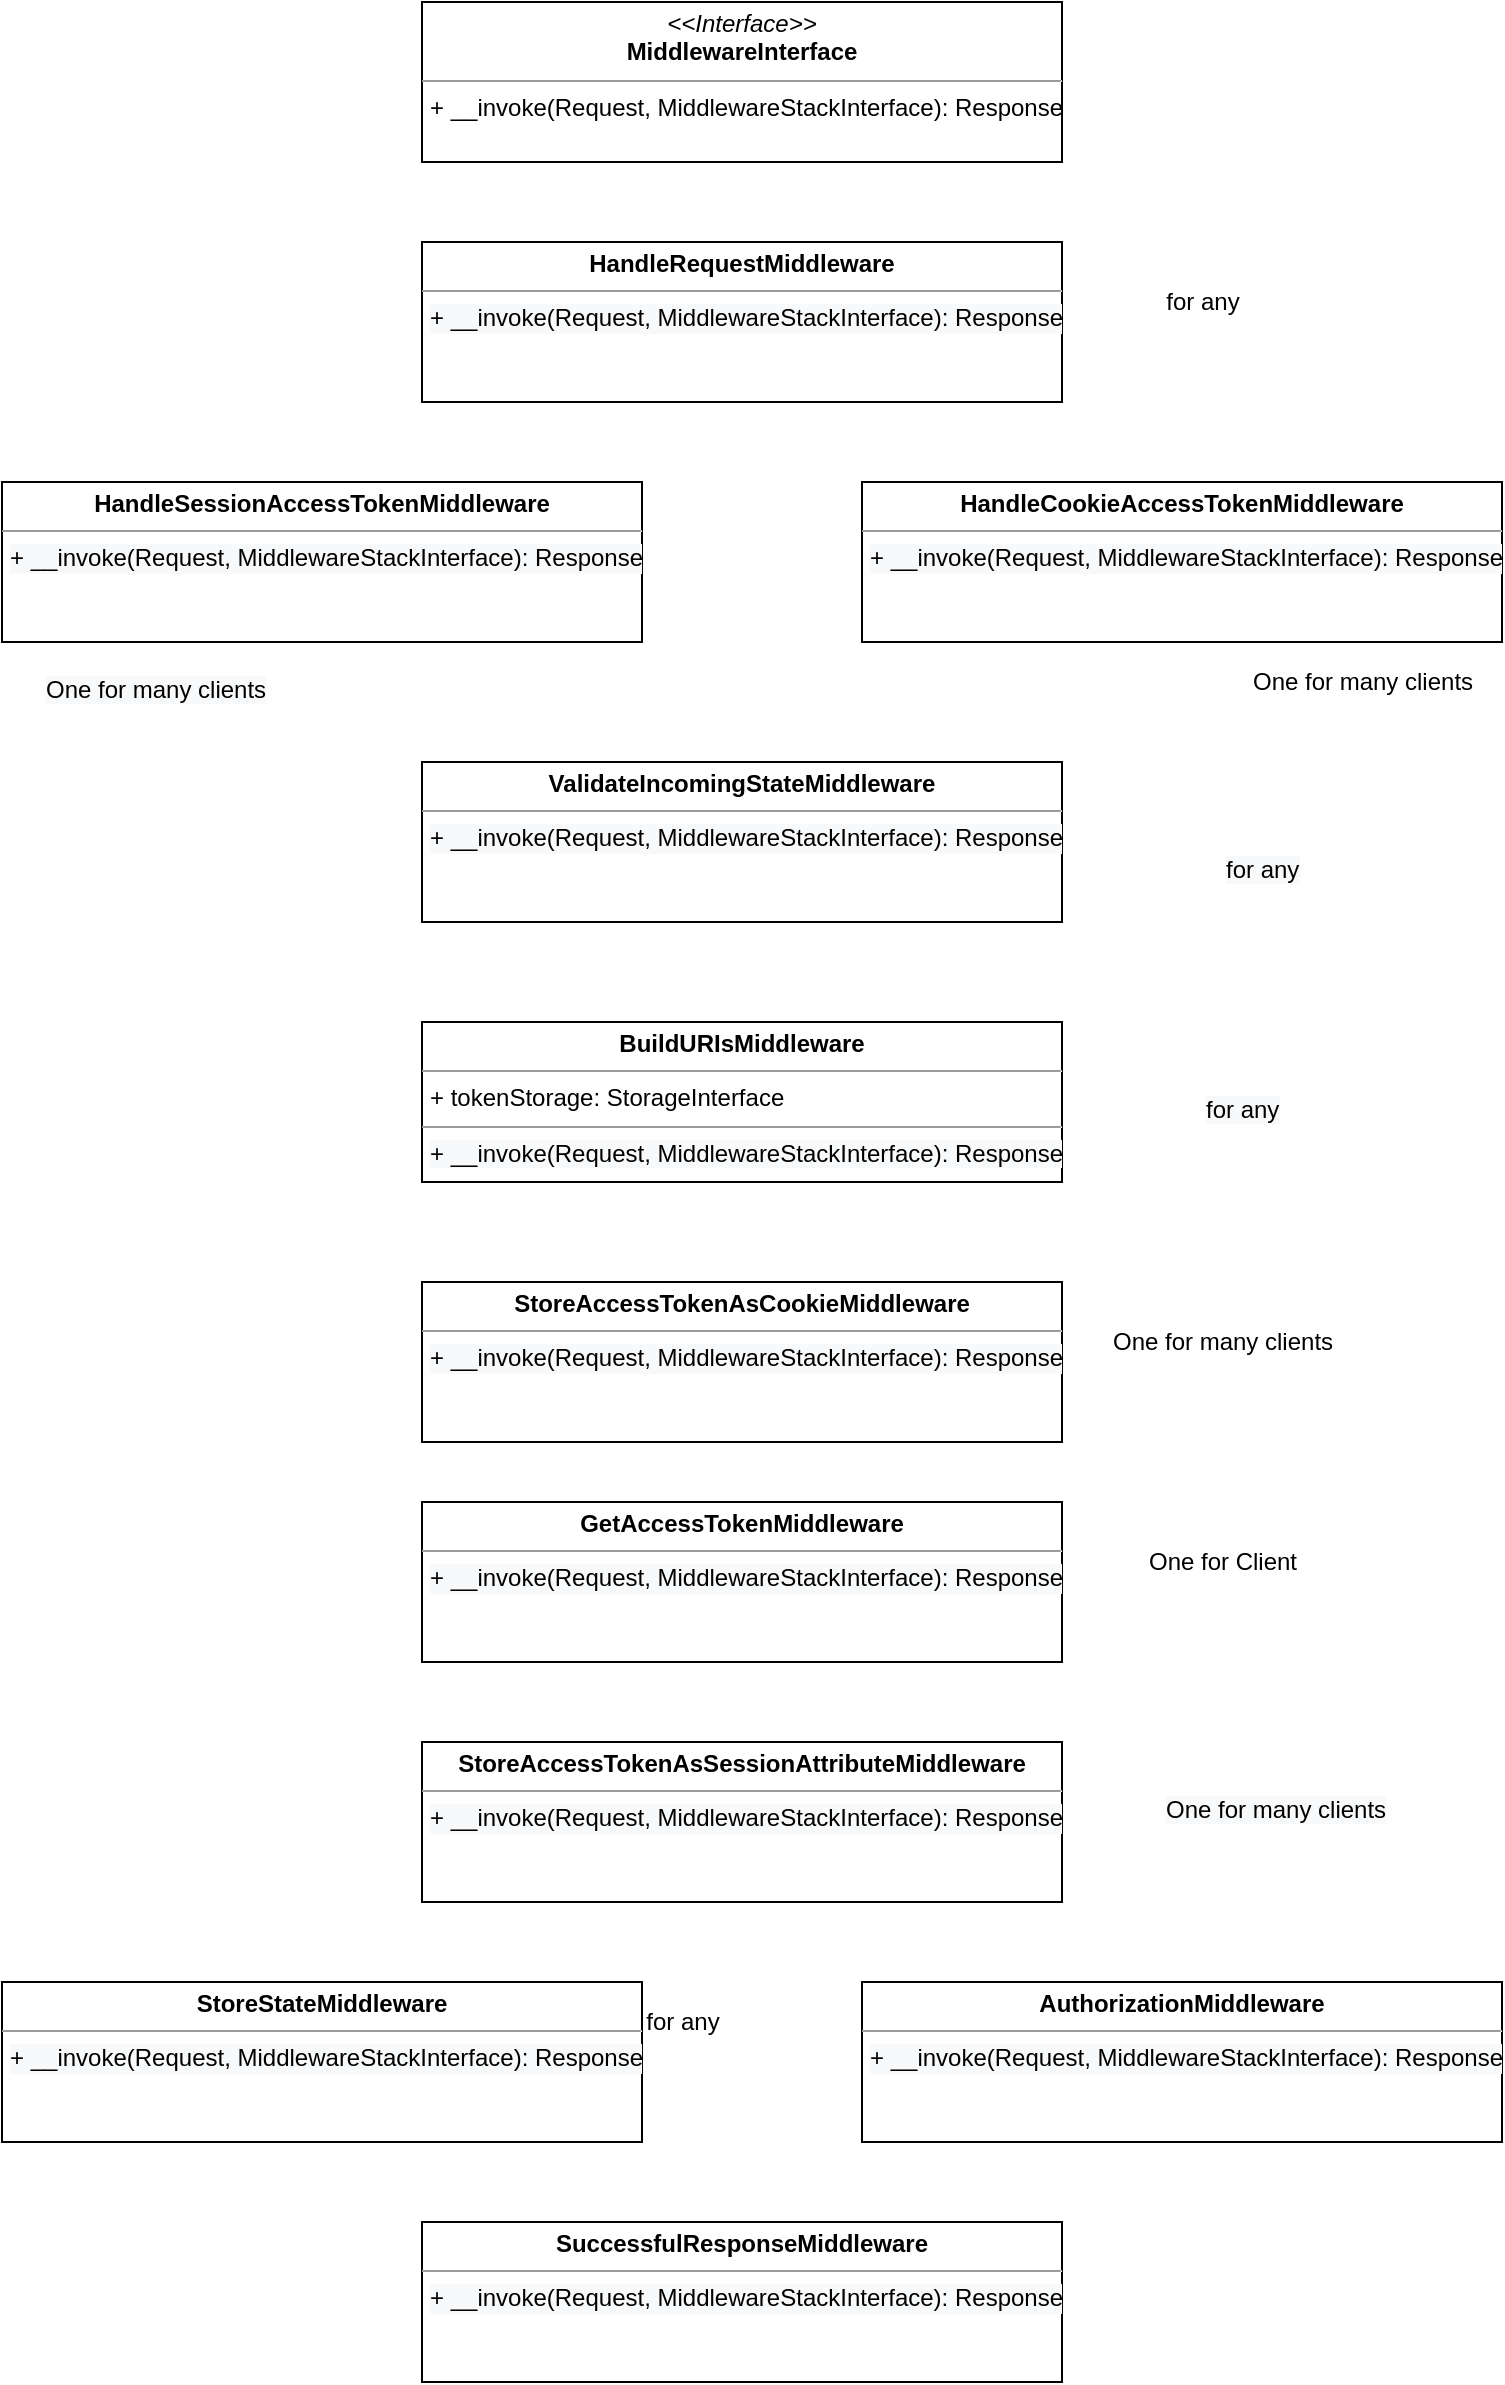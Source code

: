 <mxfile version="13.8.8" type="github" pages="4">
  <diagram id="qrGcWWRsO0BOdbryA6Jo" name="middleware">
    <mxGraphModel dx="1372" dy="774" grid="1" gridSize="10" guides="1" tooltips="1" connect="1" arrows="1" fold="1" page="1" pageScale="1" pageWidth="827" pageHeight="1169" math="0" shadow="0">
      <root>
        <mxCell id="0" />
        <mxCell id="1" parent="0" />
        <mxCell id="8NeAwoeYT95xqPQiHcfP-7" value="&lt;p style=&quot;margin: 0px ; margin-top: 4px ; text-align: center&quot;&gt;&lt;i&gt;&amp;lt;&amp;lt;Interface&amp;gt;&amp;gt;&lt;/i&gt;&lt;br&gt;&lt;b&gt;MiddlewareInterface&lt;/b&gt;&lt;/p&gt;&lt;hr size=&quot;1&quot;&gt;&lt;p style=&quot;margin: 0px ; margin-left: 4px&quot;&gt;&lt;span&gt;+ __invoke(&lt;/span&gt;&lt;span style=&quot;font-family: &amp;#34;helvetica&amp;#34;&quot;&gt;Request&lt;/span&gt;&lt;span&gt;,&amp;nbsp;&lt;/span&gt;&lt;span style=&quot;font-family: &amp;#34;helvetica&amp;#34;&quot;&gt;MiddlewareStackInterface&lt;/span&gt;&lt;span&gt;): Response&lt;/span&gt;&lt;/p&gt;&amp;nbsp;&amp;nbsp;&lt;p style=&quot;margin: 0px ; margin-left: 4px&quot;&gt;&lt;br&gt;&lt;/p&gt;" style="verticalAlign=top;align=left;overflow=fill;fontSize=12;fontFamily=Helvetica;html=1;" parent="1" vertex="1">
          <mxGeometry x="220" width="320" height="80" as="geometry" />
        </mxCell>
        <mxCell id="437Ta0UJ8jdZ3Wq3ndbt-2" value="&lt;p style=&quot;margin: 0px ; margin-top: 4px ; text-align: center&quot;&gt;&lt;b&gt;StoreStateMiddleware&lt;/b&gt;&lt;/p&gt;&lt;hr size=&quot;1&quot;&gt;&lt;p style=&quot;margin: 0px ; margin-left: 4px&quot;&gt;&lt;/p&gt;&lt;p style=&quot;margin: 0px ; margin-left: 4px&quot;&gt;&lt;span style=&quot;color: rgb(0 , 0 , 0) ; font-family: &amp;#34;helvetica&amp;#34; ; font-size: 12px ; font-style: normal ; font-weight: 400 ; letter-spacing: normal ; text-align: left ; text-indent: 0px ; text-transform: none ; word-spacing: 0px ; background-color: rgb(248 , 249 , 250) ; float: none ; display: inline&quot;&gt;&lt;/span&gt;&lt;/p&gt;&lt;p style=&quot;color: rgb(0 , 0 , 0) ; font-family: &amp;#34;helvetica&amp;#34; ; font-size: 12px ; font-style: normal ; font-weight: 400 ; letter-spacing: normal ; text-align: left ; text-indent: 0px ; text-transform: none ; word-spacing: 0px ; background-color: rgb(248 , 249 , 250) ; margin: 0px 0px 0px 4px&quot;&gt;&lt;span&gt;+ __invoke(&lt;/span&gt;Request&lt;span&gt;,&amp;nbsp;&lt;/span&gt;MiddlewareStackInterface&lt;span&gt;): ResponseInterface&lt;/span&gt;&lt;/p&gt;" style="verticalAlign=top;align=left;overflow=fill;fontSize=12;fontFamily=Helvetica;html=1;" parent="1" vertex="1">
          <mxGeometry x="10" y="990" width="320" height="80" as="geometry" />
        </mxCell>
        <mxCell id="nZNE6GQDTucfdXVpyQp9-2" value="&lt;p style=&quot;margin: 0px ; margin-top: 4px ; text-align: center&quot;&gt;&lt;b&gt;GetAccessTokenMiddleware&lt;/b&gt;&lt;/p&gt;&lt;hr size=&quot;1&quot;&gt;&lt;p style=&quot;margin: 0px ; margin-left: 4px&quot;&gt;&lt;/p&gt;&lt;p style=&quot;margin: 0px ; margin-left: 4px&quot;&gt;&lt;span style=&quot;color: rgb(0 , 0 , 0) ; font-family: &amp;#34;helvetica&amp;#34; ; font-size: 12px ; font-style: normal ; font-weight: 400 ; letter-spacing: normal ; text-align: left ; text-indent: 0px ; text-transform: none ; word-spacing: 0px ; background-color: rgb(248 , 249 , 250) ; float: none ; display: inline&quot;&gt;&lt;/span&gt;&lt;/p&gt;&lt;p style=&quot;color: rgb(0 , 0 , 0) ; font-family: &amp;#34;helvetica&amp;#34; ; font-size: 12px ; font-style: normal ; letter-spacing: normal ; text-align: left ; text-indent: 0px ; text-transform: none ; word-spacing: 0px ; background-color: rgb(248 , 249 , 250) ; margin: 0px 0px 0px 4px ; font-weight: 400&quot;&gt;&lt;span&gt;+ __invoke(&lt;/span&gt;Request&lt;span&gt;,&amp;nbsp;&lt;/span&gt;MiddlewareStackInterface&lt;span&gt;): Response&lt;/span&gt;&lt;/p&gt;" style="verticalAlign=top;align=left;overflow=fill;fontSize=12;fontFamily=Helvetica;html=1;" parent="1" vertex="1">
          <mxGeometry x="220" y="750" width="320" height="80" as="geometry" />
        </mxCell>
        <mxCell id="c0_8Wl3W00QT2Rh3ec4e-10" value="&lt;p style=&quot;margin: 0px ; margin-top: 4px ; text-align: center&quot;&gt;&lt;b&gt;BuildURIsMiddleware&lt;/b&gt;&lt;/p&gt;&lt;hr size=&quot;1&quot;&gt;&lt;p style=&quot;margin: 0px ; margin-left: 4px&quot;&gt;+ tokenStorage: StorageInterface&lt;/p&gt;&lt;hr size=&quot;1&quot;&gt;&lt;p style=&quot;margin: 0px ; margin-left: 4px&quot;&gt;&lt;span style=&quot;color: rgb(0 , 0 , 0) ; font-family: &amp;#34;helvetica&amp;#34; ; font-size: 12px ; font-style: normal ; font-weight: 400 ; letter-spacing: normal ; text-align: left ; text-indent: 0px ; text-transform: none ; word-spacing: 0px ; background-color: rgb(248 , 249 , 250) ; float: none ; display: inline&quot;&gt;&lt;/span&gt;&lt;/p&gt;&lt;p style=&quot;color: rgb(0 , 0 , 0) ; font-family: &amp;#34;helvetica&amp;#34; ; font-size: 12px ; font-style: normal ; font-weight: 400 ; letter-spacing: normal ; text-align: left ; text-indent: 0px ; text-transform: none ; word-spacing: 0px ; background-color: rgb(248 , 249 , 250) ; margin: 0px 0px 0px 4px&quot;&gt;&lt;span&gt;+ __invoke(&lt;/span&gt;Request&lt;span&gt;,&amp;nbsp;&lt;/span&gt;MiddlewareStackInterface&lt;span&gt;): Response&lt;/span&gt;&lt;/p&gt;" style="verticalAlign=top;align=left;overflow=fill;fontSize=12;fontFamily=Helvetica;html=1;" parent="1" vertex="1">
          <mxGeometry x="220" y="510" width="320" height="80" as="geometry" />
        </mxCell>
        <mxCell id="r6jDAVwYO0hfleiq5wBw-2" value="&lt;p style=&quot;margin: 0px ; margin-top: 4px ; text-align: center&quot;&gt;&lt;b&gt;HandleRequestMiddleware&lt;/b&gt;&lt;/p&gt;&lt;hr size=&quot;1&quot;&gt;&lt;p style=&quot;margin: 0px ; margin-left: 4px&quot;&gt;&lt;/p&gt;&lt;p style=&quot;margin: 0px ; margin-left: 4px&quot;&gt;&lt;span style=&quot;color: rgb(0 , 0 , 0) ; font-family: &amp;#34;helvetica&amp;#34; ; font-size: 12px ; font-style: normal ; font-weight: 400 ; letter-spacing: normal ; text-align: left ; text-indent: 0px ; text-transform: none ; word-spacing: 0px ; background-color: rgb(248 , 249 , 250) ; float: none ; display: inline&quot;&gt;&lt;/span&gt;&lt;/p&gt;&lt;p style=&quot;color: rgb(0 , 0 , 0) ; font-family: &amp;#34;helvetica&amp;#34; ; font-size: 12px ; font-style: normal ; letter-spacing: normal ; text-align: left ; text-indent: 0px ; text-transform: none ; word-spacing: 0px ; background-color: rgb(248 , 249 , 250) ; margin: 0px 0px 0px 4px ; font-weight: 400&quot;&gt;&lt;span&gt;+ __invoke(&lt;/span&gt;Request&lt;span&gt;,&amp;nbsp;&lt;/span&gt;MiddlewareStackInterface&lt;span&gt;): Response&lt;/span&gt;&lt;/p&gt;" style="verticalAlign=top;align=left;overflow=fill;fontSize=12;fontFamily=Helvetica;html=1;" parent="1" vertex="1">
          <mxGeometry x="220" y="120" width="320" height="80" as="geometry" />
        </mxCell>
        <mxCell id="r052qXKX62Mtbz9yXFSF-1" value="&lt;p style=&quot;margin: 0px ; margin-top: 4px ; text-align: center&quot;&gt;&lt;b&gt;AuthorizationMiddleware&lt;/b&gt;&lt;/p&gt;&lt;hr size=&quot;1&quot;&gt;&lt;p style=&quot;margin: 0px ; margin-left: 4px&quot;&gt;&lt;/p&gt;&lt;p style=&quot;margin: 0px ; margin-left: 4px&quot;&gt;&lt;span style=&quot;color: rgb(0 , 0 , 0) ; font-family: &amp;#34;helvetica&amp;#34; ; font-size: 12px ; font-style: normal ; font-weight: 400 ; letter-spacing: normal ; text-align: left ; text-indent: 0px ; text-transform: none ; word-spacing: 0px ; background-color: rgb(248 , 249 , 250) ; float: none ; display: inline&quot;&gt;&lt;/span&gt;&lt;/p&gt;&lt;p style=&quot;color: rgb(0 , 0 , 0) ; font-family: &amp;#34;helvetica&amp;#34; ; font-size: 12px ; font-style: normal ; font-weight: 400 ; letter-spacing: normal ; text-align: left ; text-indent: 0px ; text-transform: none ; word-spacing: 0px ; background-color: rgb(248 , 249 , 250) ; margin: 0px 0px 0px 4px&quot;&gt;&lt;span&gt;+ __invoke(&lt;/span&gt;Request&lt;span&gt;,&amp;nbsp;&lt;/span&gt;MiddlewareStackInterface&lt;span&gt;): ResponseInterface&lt;/span&gt;&lt;/p&gt;" style="verticalAlign=top;align=left;overflow=fill;fontSize=12;fontFamily=Helvetica;html=1;" parent="1" vertex="1">
          <mxGeometry x="440" y="990" width="320" height="80" as="geometry" />
        </mxCell>
        <mxCell id="r052qXKX62Mtbz9yXFSF-3" value="&lt;p style=&quot;margin: 0px ; margin-top: 4px ; text-align: center&quot;&gt;&lt;b&gt;SuccessfulResponseMiddleware&lt;/b&gt;&lt;/p&gt;&lt;hr size=&quot;1&quot;&gt;&lt;p style=&quot;margin: 0px ; margin-left: 4px&quot;&gt;&lt;/p&gt;&lt;p style=&quot;margin: 0px ; margin-left: 4px&quot;&gt;&lt;span style=&quot;color: rgb(0 , 0 , 0) ; font-family: &amp;#34;helvetica&amp;#34; ; font-size: 12px ; font-style: normal ; font-weight: 400 ; letter-spacing: normal ; text-align: left ; text-indent: 0px ; text-transform: none ; word-spacing: 0px ; background-color: rgb(248 , 249 , 250) ; float: none ; display: inline&quot;&gt;&lt;/span&gt;&lt;/p&gt;&lt;p style=&quot;color: rgb(0 , 0 , 0) ; font-family: &amp;#34;helvetica&amp;#34; ; font-size: 12px ; font-style: normal ; font-weight: 400 ; letter-spacing: normal ; text-align: left ; text-indent: 0px ; text-transform: none ; word-spacing: 0px ; background-color: rgb(248 , 249 , 250) ; margin: 0px 0px 0px 4px&quot;&gt;&lt;/p&gt;&lt;p style=&quot;color: rgb(0 , 0 , 0) ; font-family: &amp;#34;helvetica&amp;#34; ; font-size: 12px ; font-style: normal ; font-weight: 400 ; letter-spacing: normal ; text-align: left ; text-indent: 0px ; text-transform: none ; word-spacing: 0px ; background-color: rgb(248 , 249 , 250) ; margin: 0px 0px 0px 4px&quot;&gt;&lt;span&gt;+ __invoke(&lt;/span&gt;Request&lt;span&gt;, MiddlewareStackInterface): Response&lt;/span&gt;&lt;/p&gt;" style="verticalAlign=top;align=left;overflow=fill;fontSize=12;fontFamily=Helvetica;html=1;" parent="1" vertex="1">
          <mxGeometry x="220" y="1110" width="320" height="80" as="geometry" />
        </mxCell>
        <mxCell id="bziXkX_rmA2hiyJltZn8-3" value="&lt;p style=&quot;margin: 0px ; margin-top: 4px ; text-align: center&quot;&gt;&lt;b&gt;HandleSessionAccessTokenMiddleware&lt;/b&gt;&lt;/p&gt;&lt;hr size=&quot;1&quot;&gt;&lt;p style=&quot;margin: 0px ; margin-left: 4px&quot;&gt;&lt;/p&gt;&lt;p style=&quot;margin: 0px ; margin-left: 4px&quot;&gt;&lt;span style=&quot;color: rgb(0 , 0 , 0) ; font-family: &amp;#34;helvetica&amp;#34; ; font-size: 12px ; font-style: normal ; font-weight: 400 ; letter-spacing: normal ; text-align: left ; text-indent: 0px ; text-transform: none ; word-spacing: 0px ; background-color: rgb(248 , 249 , 250) ; float: none ; display: inline&quot;&gt;&lt;/span&gt;&lt;/p&gt;&lt;p style=&quot;color: rgb(0 , 0 , 0) ; font-family: &amp;#34;helvetica&amp;#34; ; font-size: 12px ; font-style: normal ; letter-spacing: normal ; text-align: left ; text-indent: 0px ; text-transform: none ; word-spacing: 0px ; background-color: rgb(248 , 249 , 250) ; margin: 0px 0px 0px 4px ; font-weight: 400&quot;&gt;&lt;span&gt;+ __invoke(&lt;/span&gt;Request&lt;span&gt;,&amp;nbsp;&lt;/span&gt;MiddlewareStackInterface&lt;span&gt;): Response&lt;/span&gt;&lt;/p&gt;" style="verticalAlign=top;align=left;overflow=fill;fontSize=12;fontFamily=Helvetica;html=1;" parent="1" vertex="1">
          <mxGeometry x="10" y="240" width="320" height="80" as="geometry" />
        </mxCell>
        <mxCell id="TUHBT9Yui8I1Yu6JOB0q-1" value="&lt;p style=&quot;margin: 0px ; margin-top: 4px ; text-align: center&quot;&gt;&lt;b&gt;HandleCookieAccessTokenMiddleware&lt;/b&gt;&lt;/p&gt;&lt;hr size=&quot;1&quot;&gt;&lt;p style=&quot;margin: 0px ; margin-left: 4px&quot;&gt;&lt;/p&gt;&lt;p style=&quot;margin: 0px ; margin-left: 4px&quot;&gt;&lt;span style=&quot;color: rgb(0 , 0 , 0) ; font-family: &amp;#34;helvetica&amp;#34; ; font-size: 12px ; font-style: normal ; font-weight: 400 ; letter-spacing: normal ; text-align: left ; text-indent: 0px ; text-transform: none ; word-spacing: 0px ; background-color: rgb(248 , 249 , 250) ; float: none ; display: inline&quot;&gt;&lt;/span&gt;&lt;/p&gt;&lt;p style=&quot;color: rgb(0 , 0 , 0) ; font-family: &amp;#34;helvetica&amp;#34; ; font-size: 12px ; font-style: normal ; letter-spacing: normal ; text-align: left ; text-indent: 0px ; text-transform: none ; word-spacing: 0px ; background-color: rgb(248 , 249 , 250) ; margin: 0px 0px 0px 4px ; font-weight: 400&quot;&gt;&lt;span&gt;+ __invoke(&lt;/span&gt;Request&lt;span&gt;,&amp;nbsp;&lt;/span&gt;MiddlewareStackInterface&lt;span&gt;): Response&lt;/span&gt;&lt;/p&gt;" style="verticalAlign=top;align=left;overflow=fill;fontSize=12;fontFamily=Helvetica;html=1;" vertex="1" parent="1">
          <mxGeometry x="440" y="240" width="320" height="80" as="geometry" />
        </mxCell>
        <mxCell id="TUHBT9Yui8I1Yu6JOB0q-2" value="&lt;p style=&quot;margin: 0px ; margin-top: 4px ; text-align: center&quot;&gt;&lt;b&gt;ValidateIncomingStateMiddleware&lt;/b&gt;&lt;/p&gt;&lt;hr size=&quot;1&quot;&gt;&lt;p style=&quot;margin: 0px ; margin-left: 4px&quot;&gt;&lt;/p&gt;&lt;p style=&quot;margin: 0px ; margin-left: 4px&quot;&gt;&lt;span style=&quot;color: rgb(0 , 0 , 0) ; font-family: &amp;#34;helvetica&amp;#34; ; font-size: 12px ; font-style: normal ; font-weight: 400 ; letter-spacing: normal ; text-align: left ; text-indent: 0px ; text-transform: none ; word-spacing: 0px ; background-color: rgb(248 , 249 , 250) ; float: none ; display: inline&quot;&gt;&lt;/span&gt;&lt;/p&gt;&lt;p style=&quot;color: rgb(0 , 0 , 0) ; font-family: &amp;#34;helvetica&amp;#34; ; font-size: 12px ; font-style: normal ; font-weight: 400 ; letter-spacing: normal ; text-align: left ; text-indent: 0px ; text-transform: none ; word-spacing: 0px ; background-color: rgb(248 , 249 , 250) ; margin: 0px 0px 0px 4px&quot;&gt;&lt;span&gt;+ __invoke(&lt;/span&gt;Request&lt;span&gt;,&amp;nbsp;&lt;/span&gt;MiddlewareStackInterface&lt;span&gt;): Response&lt;/span&gt;&lt;/p&gt;" style="verticalAlign=top;align=left;overflow=fill;fontSize=12;fontFamily=Helvetica;html=1;" vertex="1" parent="1">
          <mxGeometry x="220" y="380" width="320" height="80" as="geometry" />
        </mxCell>
        <mxCell id="TUHBT9Yui8I1Yu6JOB0q-3" value="&lt;p style=&quot;margin: 0px ; margin-top: 4px ; text-align: center&quot;&gt;&lt;b&gt;StoreAccessTokenAsSessionAttributeMiddleware&lt;/b&gt;&lt;/p&gt;&lt;hr size=&quot;1&quot;&gt;&lt;p style=&quot;margin: 0px ; margin-left: 4px&quot;&gt;&lt;/p&gt;&lt;p style=&quot;margin: 0px ; margin-left: 4px&quot;&gt;&lt;span style=&quot;color: rgb(0 , 0 , 0) ; font-family: &amp;#34;helvetica&amp;#34; ; font-size: 12px ; font-style: normal ; font-weight: 400 ; letter-spacing: normal ; text-align: left ; text-indent: 0px ; text-transform: none ; word-spacing: 0px ; background-color: rgb(248 , 249 , 250) ; float: none ; display: inline&quot;&gt;&lt;/span&gt;&lt;/p&gt;&lt;p style=&quot;color: rgb(0 , 0 , 0) ; font-family: &amp;#34;helvetica&amp;#34; ; font-size: 12px ; font-style: normal ; letter-spacing: normal ; text-align: left ; text-indent: 0px ; text-transform: none ; word-spacing: 0px ; background-color: rgb(248 , 249 , 250) ; margin: 0px 0px 0px 4px ; font-weight: 400&quot;&gt;&lt;span&gt;+ __invoke(&lt;/span&gt;Request&lt;span&gt;,&amp;nbsp;&lt;/span&gt;MiddlewareStackInterface&lt;span&gt;): Response&lt;/span&gt;&lt;/p&gt;" style="verticalAlign=top;align=left;overflow=fill;fontSize=12;fontFamily=Helvetica;html=1;" vertex="1" parent="1">
          <mxGeometry x="220" y="870" width="320" height="80" as="geometry" />
        </mxCell>
        <mxCell id="TUHBT9Yui8I1Yu6JOB0q-4" value="&lt;p style=&quot;margin: 0px ; margin-top: 4px ; text-align: center&quot;&gt;&lt;b&gt;StoreAccessTokenAsCookieMiddleware&lt;/b&gt;&lt;/p&gt;&lt;hr size=&quot;1&quot;&gt;&lt;p style=&quot;margin: 0px ; margin-left: 4px&quot;&gt;&lt;/p&gt;&lt;p style=&quot;margin: 0px ; margin-left: 4px&quot;&gt;&lt;span style=&quot;color: rgb(0 , 0 , 0) ; font-family: &amp;#34;helvetica&amp;#34; ; font-size: 12px ; font-style: normal ; font-weight: 400 ; letter-spacing: normal ; text-align: left ; text-indent: 0px ; text-transform: none ; word-spacing: 0px ; background-color: rgb(248 , 249 , 250) ; float: none ; display: inline&quot;&gt;&lt;/span&gt;&lt;/p&gt;&lt;p style=&quot;color: rgb(0 , 0 , 0) ; font-family: &amp;#34;helvetica&amp;#34; ; font-size: 12px ; font-style: normal ; letter-spacing: normal ; text-align: left ; text-indent: 0px ; text-transform: none ; word-spacing: 0px ; background-color: rgb(248 , 249 , 250) ; margin: 0px 0px 0px 4px ; font-weight: 400&quot;&gt;&lt;span&gt;+ __invoke(&lt;/span&gt;Request&lt;span&gt;,&amp;nbsp;&lt;/span&gt;MiddlewareStackInterface&lt;span&gt;): Response&lt;/span&gt;&lt;/p&gt;" style="verticalAlign=top;align=left;overflow=fill;fontSize=12;fontFamily=Helvetica;html=1;" vertex="1" parent="1">
          <mxGeometry x="220" y="640" width="320" height="80" as="geometry" />
        </mxCell>
        <mxCell id="Pp-nK2qejQdVDs6q5-V6-1" value="One for Client" style="text;html=1;align=center;verticalAlign=middle;resizable=0;points=[];autosize=1;" vertex="1" parent="1">
          <mxGeometry x="575" y="770" width="90" height="20" as="geometry" />
        </mxCell>
        <mxCell id="Pp-nK2qejQdVDs6q5-V6-2" value="One for many clients" style="text;html=1;align=center;verticalAlign=middle;resizable=0;points=[];autosize=1;" vertex="1" parent="1">
          <mxGeometry x="555" y="660" width="130" height="20" as="geometry" />
        </mxCell>
        <mxCell id="Pp-nK2qejQdVDs6q5-V6-3" value="&lt;meta charset=&quot;utf-8&quot;&gt;&lt;span style=&quot;color: rgb(0, 0, 0); font-family: helvetica; font-size: 12px; font-style: normal; font-weight: 400; letter-spacing: normal; text-align: center; text-indent: 0px; text-transform: none; word-spacing: 0px; background-color: rgb(248, 249, 250); display: inline; float: none;&quot;&gt;One for many clients&lt;/span&gt;" style="text;whiteSpace=wrap;html=1;" vertex="1" parent="1">
          <mxGeometry x="30" y="330" width="140" height="30" as="geometry" />
        </mxCell>
        <mxCell id="Pp-nK2qejQdVDs6q5-V6-4" value="One for many clients" style="text;html=1;align=center;verticalAlign=middle;resizable=0;points=[];autosize=1;" vertex="1" parent="1">
          <mxGeometry x="625" y="330" width="130" height="20" as="geometry" />
        </mxCell>
        <mxCell id="Pp-nK2qejQdVDs6q5-V6-5" value="for any" style="text;html=1;align=center;verticalAlign=middle;resizable=0;points=[];autosize=1;" vertex="1" parent="1">
          <mxGeometry x="585" y="140" width="50" height="20" as="geometry" />
        </mxCell>
        <mxCell id="Pp-nK2qejQdVDs6q5-V6-6" value="&lt;meta charset=&quot;utf-8&quot;&gt;&lt;span style=&quot;color: rgb(0, 0, 0); font-family: helvetica; font-size: 12px; font-style: normal; font-weight: 400; letter-spacing: normal; text-align: center; text-indent: 0px; text-transform: none; word-spacing: 0px; background-color: rgb(248, 249, 250); display: inline; float: none;&quot;&gt;for any&lt;/span&gt;" style="text;whiteSpace=wrap;html=1;" vertex="1" parent="1">
          <mxGeometry x="620" y="420" width="60" height="30" as="geometry" />
        </mxCell>
        <mxCell id="Pp-nK2qejQdVDs6q5-V6-7" value="&lt;meta charset=&quot;utf-8&quot;&gt;&lt;span style=&quot;color: rgb(0, 0, 0); font-family: helvetica; font-size: 12px; font-style: normal; font-weight: 400; letter-spacing: normal; text-align: center; text-indent: 0px; text-transform: none; word-spacing: 0px; background-color: rgb(248, 249, 250); display: inline; float: none;&quot;&gt;for any&lt;/span&gt;" style="text;whiteSpace=wrap;html=1;" vertex="1" parent="1">
          <mxGeometry x="610" y="540" width="60" height="30" as="geometry" />
        </mxCell>
        <mxCell id="Pp-nK2qejQdVDs6q5-V6-9" value="&lt;meta charset=&quot;utf-8&quot;&gt;&lt;span style=&quot;color: rgb(0, 0, 0); font-family: helvetica; font-size: 12px; font-style: normal; font-weight: 400; letter-spacing: normal; text-align: center; text-indent: 0px; text-transform: none; word-spacing: 0px; background-color: rgb(248, 249, 250); display: inline; float: none;&quot;&gt;One for many clients&lt;/span&gt;" style="text;whiteSpace=wrap;html=1;" vertex="1" parent="1">
          <mxGeometry x="590" y="890" width="140" height="30" as="geometry" />
        </mxCell>
        <mxCell id="Pp-nK2qejQdVDs6q5-V6-10" value="&lt;span style=&quot;font-family: &amp;#34;helvetica&amp;#34;&quot;&gt;for any&lt;/span&gt;" style="text;html=1;align=center;verticalAlign=middle;resizable=0;points=[];autosize=1;" vertex="1" parent="1">
          <mxGeometry x="325" y="1000" width="50" height="20" as="geometry" />
        </mxCell>
      </root>
    </mxGraphModel>
  </diagram>
  <diagram id="M2JfEKzDx_tz9FU8B0R7" name="client">
    <mxGraphModel dx="1372" dy="774" grid="1" gridSize="10" guides="1" tooltips="1" connect="1" arrows="1" fold="1" page="1" pageScale="1" pageWidth="827" pageHeight="1169" math="0" shadow="0">
      <root>
        <mxCell id="DypgrRha4IE7cXeJhuj2-0" />
        <mxCell id="DypgrRha4IE7cXeJhuj2-1" parent="DypgrRha4IE7cXeJhuj2-0" />
        <mxCell id="he7r-L6BCiGIH9qL0kHz-1" value="&lt;p style=&quot;margin: 0px ; margin-top: 4px ; text-align: center&quot;&gt;&lt;b&gt;Client&lt;/b&gt;&lt;/p&gt;&lt;hr size=&quot;1&quot;&gt;&lt;p style=&quot;margin: 0px ; margin-left: 4px&quot;&gt;# attributes: Attributes&lt;/p&gt;&lt;p style=&quot;margin: 0px ; margin-left: 4px&quot;&gt;# middleware: iterable MiddlewareInterface&lt;br&gt;&lt;/p&gt;&lt;p style=&quot;margin: 0px ; margin-left: 4px&quot;&gt;&lt;br&gt;&lt;/p&gt;&lt;hr size=&quot;1&quot;&gt;&lt;p style=&quot;margin: 0px ; margin-left: 4px&quot;&gt;+ connect(Request): Response&lt;/p&gt;" style="verticalAlign=top;align=left;overflow=fill;fontSize=12;fontFamily=Helvetica;html=1;" parent="DypgrRha4IE7cXeJhuj2-1" vertex="1">
          <mxGeometry x="40" y="160" width="240" height="110" as="geometry" />
        </mxCell>
        <mxCell id="cwkQ83D5woec63lzRSnW-0" value="&lt;p style=&quot;margin: 0px ; margin-top: 4px ; text-align: center&quot;&gt;&lt;i&gt;&amp;lt;&amp;lt;Interface&amp;gt;&amp;gt;&lt;/i&gt;&lt;br&gt;&lt;b&gt;ClientInterface&lt;/b&gt;&lt;/p&gt;&lt;hr size=&quot;1&quot;&gt;&lt;p style=&quot;margin: 0px ; margin-left: 4px&quot;&gt;&lt;span&gt;+ connect(Request): Response&lt;/span&gt;&lt;br&gt;&lt;/p&gt;" style="verticalAlign=top;align=left;overflow=fill;fontSize=12;fontFamily=Helvetica;html=1;" parent="DypgrRha4IE7cXeJhuj2-1" vertex="1">
          <mxGeometry x="60" y="10" width="200" height="70" as="geometry" />
        </mxCell>
        <mxCell id="cwkQ83D5woec63lzRSnW-1" value="" style="endArrow=block;dashed=1;endFill=0;endSize=12;html=1;exitX=0.455;exitY=-0.021;exitDx=0;exitDy=0;exitPerimeter=0;" parent="DypgrRha4IE7cXeJhuj2-1" source="he7r-L6BCiGIH9qL0kHz-1" edge="1">
          <mxGeometry width="160" relative="1" as="geometry">
            <mxPoint x="230" y="180" as="sourcePoint" />
            <mxPoint x="149" y="82" as="targetPoint" />
            <Array as="points" />
          </mxGeometry>
        </mxCell>
        <mxCell id="cwkQ83D5woec63lzRSnW-3" value="&lt;p style=&quot;margin: 0px ; margin-top: 4px ; text-align: center&quot;&gt;&lt;i&gt;&amp;lt;&amp;lt;Interface&amp;gt;&amp;gt;&lt;/i&gt;&lt;br&gt;&lt;b&gt;ClientFactoryInterface&lt;/b&gt;&lt;/p&gt;&lt;hr size=&quot;1&quot;&gt;&lt;p style=&quot;margin: 0px ; margin-left: 4px&quot;&gt;&lt;span&gt;+ __invoke(AttributeBag, iterable middleware): Response&lt;/span&gt;&lt;br&gt;&lt;/p&gt;" style="verticalAlign=top;align=left;overflow=fill;fontSize=12;fontFamily=Helvetica;html=1;" parent="DypgrRha4IE7cXeJhuj2-1" vertex="1">
          <mxGeometry x="380" y="180" width="310" height="70" as="geometry" />
        </mxCell>
        <mxCell id="cwkQ83D5woec63lzRSnW-4" value="Use" style="endArrow=open;endSize=12;dashed=1;html=1;entryX=1;entryY=0.5;entryDx=0;entryDy=0;exitX=0;exitY=0.5;exitDx=0;exitDy=0;" parent="DypgrRha4IE7cXeJhuj2-1" source="cwkQ83D5woec63lzRSnW-3" target="he7r-L6BCiGIH9qL0kHz-1" edge="1">
          <mxGeometry width="160" relative="1" as="geometry">
            <mxPoint x="370" y="215" as="sourcePoint" />
            <mxPoint x="390" y="240" as="targetPoint" />
          </mxGeometry>
        </mxCell>
        <mxCell id="vtkodDGx-AeU00OoYXUY-0" value="&lt;p style=&quot;margin: 0px ; margin-top: 4px ; text-align: center&quot;&gt;&lt;i&gt;&amp;lt;&amp;lt;Interface&amp;gt;&amp;gt;&lt;/i&gt;&lt;br&gt;&lt;b&gt;MiddlewareStackInterface&lt;/b&gt;&lt;/p&gt;&lt;hr size=&quot;1&quot;&gt;&lt;p style=&quot;margin: 0px ; margin-left: 4px&quot;&gt;&lt;br&gt;&lt;/p&gt;&lt;hr size=&quot;1&quot;&gt;&lt;p style=&quot;margin: 0px ; margin-left: 4px&quot;&gt;+ next(): MiddlewareInterface&lt;/p&gt;&lt;p style=&quot;margin: 0px ; margin-left: 4px&quot;&gt;+ clear(): self;&lt;/p&gt;" style="verticalAlign=top;align=left;overflow=fill;fontSize=12;fontFamily=Helvetica;html=1;" parent="DypgrRha4IE7cXeJhuj2-1" vertex="1">
          <mxGeometry x="25" y="360" width="270" height="140" as="geometry" />
        </mxCell>
        <mxCell id="vtkodDGx-AeU00OoYXUY-2" value="" style="endArrow=diamondThin;endFill=1;endSize=24;html=1;exitX=0.5;exitY=0;exitDx=0;exitDy=0;" parent="DypgrRha4IE7cXeJhuj2-1" source="vtkodDGx-AeU00OoYXUY-0" edge="1">
          <mxGeometry width="160" relative="1" as="geometry">
            <mxPoint x="130" y="350" as="sourcePoint" />
            <mxPoint x="160" y="272" as="targetPoint" />
          </mxGeometry>
        </mxCell>
      </root>
    </mxGraphModel>
  </diagram>
  <diagram id="nbr7e23JZk93sRibJHje" name="attributes">
    <mxGraphModel dx="1372" dy="774" grid="1" gridSize="10" guides="1" tooltips="1" connect="1" arrows="1" fold="1" page="1" pageScale="1" pageWidth="827" pageHeight="1169" math="0" shadow="0">
      <root>
        <mxCell id="hoqNiBcHnnEIjC_Bq6Cs-0" />
        <mxCell id="hoqNiBcHnnEIjC_Bq6Cs-1" parent="hoqNiBcHnnEIjC_Bq6Cs-0" />
        <mxCell id="_Co1IxyrtS7qGGrM7O0T-3" value="" style="endArrow=block;dashed=1;endFill=0;endSize=12;html=1;exitX=0.838;exitY=0;exitDx=0;exitDy=0;exitPerimeter=0;entryX=0.171;entryY=1.039;entryDx=0;entryDy=0;entryPerimeter=0;" parent="hoqNiBcHnnEIjC_Bq6Cs-1" source="ElND1N7slRYNDKux_piK-3" target="5XRNrsnTAn6Gpq4PfLp0-3" edge="1">
          <mxGeometry width="160" relative="1" as="geometry">
            <mxPoint x="180" y="600" as="sourcePoint" />
            <mxPoint x="238" y="538" as="targetPoint" />
          </mxGeometry>
        </mxCell>
        <mxCell id="Tk1ZzigYDsJpNEShv9fx-24" value="" style="endArrow=diamondThin;endFill=0;endSize=24;html=1;entryX=0.543;entryY=-0.01;entryDx=0;entryDy=0;entryPerimeter=0;" parent="hoqNiBcHnnEIjC_Bq6Cs-1" edge="1">
          <mxGeometry width="160" relative="1" as="geometry">
            <mxPoint x="220" y="118" as="sourcePoint" />
            <mxPoint x="220.91" y="186" as="targetPoint" />
          </mxGeometry>
        </mxCell>
        <mxCell id="Tk1ZzigYDsJpNEShv9fx-6" value="" style="endArrow=diamondThin;endFill=0;endSize=24;html=1;" parent="hoqNiBcHnnEIjC_Bq6Cs-1" edge="1">
          <mxGeometry width="160" relative="1" as="geometry">
            <mxPoint x="62" y="120" as="sourcePoint" />
            <mxPoint x="62" y="190" as="targetPoint" />
          </mxGeometry>
        </mxCell>
        <mxCell id="Tk1ZzigYDsJpNEShv9fx-25" value="ClientSecret" style="swimlane;fontStyle=1;align=center;verticalAlign=top;childLayout=stackLayout;horizontal=1;startSize=26;horizontalStack=0;resizeParent=1;resizeParentMax=0;resizeLast=0;collapsible=1;marginBottom=0;" parent="hoqNiBcHnnEIjC_Bq6Cs-1" vertex="1">
          <mxGeometry x="160" y="20" width="120" height="98" as="geometry" />
        </mxCell>
        <mxCell id="Tk1ZzigYDsJpNEShv9fx-26" value="- secret: string&#xa;" style="text;strokeColor=none;fillColor=none;align=left;verticalAlign=top;spacingLeft=4;spacingRight=4;overflow=hidden;rotatable=0;points=[[0,0.5],[1,0.5]];portConstraint=eastwest;" parent="Tk1ZzigYDsJpNEShv9fx-25" vertex="1">
          <mxGeometry y="26" width="120" height="64" as="geometry" />
        </mxCell>
        <mxCell id="Tk1ZzigYDsJpNEShv9fx-27" value="" style="line;strokeWidth=1;fillColor=none;align=left;verticalAlign=middle;spacingTop=-1;spacingLeft=3;spacingRight=3;rotatable=0;labelPosition=right;points=[];portConstraint=eastwest;strokeColor=none;" parent="Tk1ZzigYDsJpNEShv9fx-25" vertex="1">
          <mxGeometry y="90" width="120" height="8" as="geometry" />
        </mxCell>
        <mxCell id="Tk1ZzigYDsJpNEShv9fx-0" value="ClientId" style="swimlane;fontStyle=1;align=center;verticalAlign=top;childLayout=stackLayout;horizontal=1;startSize=26;horizontalStack=0;resizeParent=1;resizeParentMax=0;resizeLast=0;collapsible=1;marginBottom=0;" parent="hoqNiBcHnnEIjC_Bq6Cs-1" vertex="1">
          <mxGeometry y="20" width="120" height="98" as="geometry" />
        </mxCell>
        <mxCell id="Tk1ZzigYDsJpNEShv9fx-1" value="- id: string&#xa;- name: string;" style="text;strokeColor=none;fillColor=none;align=left;verticalAlign=top;spacingLeft=4;spacingRight=4;overflow=hidden;rotatable=0;points=[[0,0.5],[1,0.5]];portConstraint=eastwest;" parent="Tk1ZzigYDsJpNEShv9fx-0" vertex="1">
          <mxGeometry y="26" width="120" height="64" as="geometry" />
        </mxCell>
        <mxCell id="Tk1ZzigYDsJpNEShv9fx-2" value="" style="line;strokeWidth=1;fillColor=none;align=left;verticalAlign=middle;spacingTop=-1;spacingLeft=3;spacingRight=3;rotatable=0;labelPosition=right;points=[];portConstraint=eastwest;strokeColor=none;" parent="Tk1ZzigYDsJpNEShv9fx-0" vertex="1">
          <mxGeometry y="90" width="120" height="8" as="geometry" />
        </mxCell>
        <mxCell id="Tk1ZzigYDsJpNEShv9fx-21" value="CallbackUri" style="swimlane;fontStyle=1;align=center;verticalAlign=top;childLayout=stackLayout;horizontal=1;startSize=26;horizontalStack=0;resizeParent=1;resizeParentMax=0;resizeLast=0;collapsible=1;marginBottom=0;" parent="hoqNiBcHnnEIjC_Bq6Cs-1" vertex="1">
          <mxGeometry x="320" y="20" width="120" height="98" as="geometry" />
        </mxCell>
        <mxCell id="Tk1ZzigYDsJpNEShv9fx-22" value="- uri: string" style="text;strokeColor=none;fillColor=none;align=left;verticalAlign=top;spacingLeft=4;spacingRight=4;overflow=hidden;rotatable=0;points=[[0,0.5],[1,0.5]];portConstraint=eastwest;" parent="Tk1ZzigYDsJpNEShv9fx-21" vertex="1">
          <mxGeometry y="26" width="120" height="64" as="geometry" />
        </mxCell>
        <mxCell id="Tk1ZzigYDsJpNEShv9fx-23" value="" style="line;strokeWidth=1;fillColor=none;align=left;verticalAlign=middle;spacingTop=-1;spacingLeft=3;spacingRight=3;rotatable=0;labelPosition=right;points=[];portConstraint=eastwest;strokeColor=none;" parent="Tk1ZzigYDsJpNEShv9fx-21" vertex="1">
          <mxGeometry y="90" width="120" height="8" as="geometry" />
        </mxCell>
        <mxCell id="Tk1ZzigYDsJpNEShv9fx-28" value="" style="endArrow=diamondThin;endFill=0;endSize=24;html=1;entryX=0.543;entryY=-0.01;entryDx=0;entryDy=0;entryPerimeter=0;" parent="hoqNiBcHnnEIjC_Bq6Cs-1" edge="1">
          <mxGeometry width="160" relative="1" as="geometry">
            <mxPoint x="360" y="118" as="sourcePoint" />
            <mxPoint x="360.91" y="186" as="targetPoint" />
          </mxGeometry>
        </mxCell>
        <mxCell id="pKaQQtrDJWm8aXvYu9V3-11" value="AttributeBag" style="swimlane;fontStyle=1;align=center;verticalAlign=top;childLayout=stackLayout;horizontal=1;startSize=26;horizontalStack=0;resizeParent=1;resizeParentMax=0;resizeLast=0;collapsible=1;marginBottom=0;strokeColor=#000000;" parent="hoqNiBcHnnEIjC_Bq6Cs-1" vertex="1">
          <mxGeometry x="40" y="188" width="360" height="240" as="geometry" />
        </mxCell>
        <mxCell id="pKaQQtrDJWm8aXvYu9V3-12" value="- clientId: ClientId&#xa;- clientSecret: ClientSecret&#xa;- authorizationUri: AuthorizationUri&#xa;- callbackUri: CallbackUri&#xa;- callbackParameters: CallbackParameters&#xa;- zones: Zone[];&#xa;- accessToken: AccessToken;" style="text;strokeColor=none;fillColor=none;align=left;verticalAlign=top;spacingLeft=4;spacingRight=4;overflow=hidden;rotatable=0;points=[[0,0.5],[1,0.5]];portConstraint=eastwest;" parent="pKaQQtrDJWm8aXvYu9V3-11" vertex="1">
          <mxGeometry y="26" width="360" height="124" as="geometry" />
        </mxCell>
        <mxCell id="pKaQQtrDJWm8aXvYu9V3-13" value="" style="line;strokeWidth=1;fillColor=none;align=left;verticalAlign=middle;spacingTop=-1;spacingLeft=3;spacingRight=3;rotatable=0;labelPosition=right;points=[];portConstraint=eastwest;" parent="pKaQQtrDJWm8aXvYu9V3-11" vertex="1">
          <mxGeometry y="150" width="360" height="8" as="geometry" />
        </mxCell>
        <mxCell id="pKaQQtrDJWm8aXvYu9V3-14" value="+ save(Request): self&#xa;+ static from(array $config, MetaDataProviderRegistry): self" style="text;strokeColor=none;fillColor=none;align=left;verticalAlign=top;spacingLeft=4;spacingRight=4;overflow=hidden;rotatable=0;points=[[0,0.5],[1,0.5]];portConstraint=eastwest;" parent="pKaQQtrDJWm8aXvYu9V3-11" vertex="1">
          <mxGeometry y="158" width="360" height="82" as="geometry" />
        </mxCell>
        <mxCell id="ElND1N7slRYNDKux_piK-7" value="AccessToken" style="swimlane;fontStyle=1;align=center;verticalAlign=top;childLayout=stackLayout;horizontal=1;startSize=26;horizontalStack=0;resizeParent=1;resizeParentMax=0;resizeLast=0;collapsible=1;marginBottom=0;" parent="hoqNiBcHnnEIjC_Bq6Cs-1" vertex="1">
          <mxGeometry x="470" y="258" width="330" height="160" as="geometry" />
        </mxCell>
        <mxCell id="ElND1N7slRYNDKux_piK-8" value="- accessToken: string&#xa;- tokenType: string&#xa;- expiresIn: string;&#xa;" style="text;strokeColor=none;fillColor=none;align=left;verticalAlign=top;spacingLeft=4;spacingRight=4;overflow=hidden;rotatable=0;points=[[0,0.5],[1,0.5]];portConstraint=eastwest;" parent="ElND1N7slRYNDKux_piK-7" vertex="1">
          <mxGeometry y="26" width="330" height="74" as="geometry" />
        </mxCell>
        <mxCell id="ElND1N7slRYNDKux_piK-9" value="" style="line;strokeWidth=1;fillColor=none;align=left;verticalAlign=middle;spacingTop=-1;spacingLeft=3;spacingRight=3;rotatable=0;labelPosition=right;points=[];portConstraint=eastwest;" parent="ElND1N7slRYNDKux_piK-7" vertex="1">
          <mxGeometry y="100" width="330" height="8" as="geometry" />
        </mxCell>
        <mxCell id="ElND1N7slRYNDKux_piK-10" value="+ getAccessToken(): string;&#xa;" style="text;strokeColor=none;fillColor=none;align=left;verticalAlign=top;spacingLeft=4;spacingRight=4;overflow=hidden;rotatable=0;points=[[0,0.5],[1,0.5]];portConstraint=eastwest;" parent="ElND1N7slRYNDKux_piK-7" vertex="1">
          <mxGeometry y="108" width="330" height="52" as="geometry" />
        </mxCell>
        <mxCell id="ElND1N7slRYNDKux_piK-3" value="State" style="swimlane;fontStyle=1;align=center;verticalAlign=top;childLayout=stackLayout;horizontal=1;startSize=26;horizontalStack=0;resizeParent=1;resizeParentMax=0;resizeLast=0;collapsible=1;marginBottom=0;" parent="hoqNiBcHnnEIjC_Bq6Cs-1" vertex="1">
          <mxGeometry x="40" y="820" width="240" height="120" as="geometry" />
        </mxCell>
        <mxCell id="ElND1N7slRYNDKux_piK-4" value="- st: string&#xa;- ds: int&#xa;" style="text;strokeColor=none;fillColor=none;align=left;verticalAlign=top;spacingLeft=4;spacingRight=4;overflow=hidden;rotatable=0;points=[[0,0.5],[1,0.5]];portConstraint=eastwest;" parent="ElND1N7slRYNDKux_piK-3" vertex="1">
          <mxGeometry y="26" width="240" height="44" as="geometry" />
        </mxCell>
        <mxCell id="ElND1N7slRYNDKux_piK-5" value="" style="line;strokeWidth=1;fillColor=none;align=left;verticalAlign=middle;spacingTop=-1;spacingLeft=3;spacingRight=3;rotatable=0;labelPosition=right;points=[];portConstraint=eastwest;" parent="ElND1N7slRYNDKux_piK-3" vertex="1">
          <mxGeometry y="70" width="240" height="8" as="geometry" />
        </mxCell>
        <mxCell id="ElND1N7slRYNDKux_piK-6" value="+ store(ClientId, SessionInterface): void" style="text;strokeColor=none;fillColor=none;align=left;verticalAlign=top;spacingLeft=4;spacingRight=4;overflow=hidden;rotatable=0;points=[[0,0.5],[1,0.5]];portConstraint=eastwest;" parent="ElND1N7slRYNDKux_piK-3" vertex="1">
          <mxGeometry y="78" width="240" height="42" as="geometry" />
        </mxCell>
        <mxCell id="5XRNrsnTAn6Gpq4PfLp0-0" value="StorableInterface" style="swimlane;fontStyle=1;align=center;verticalAlign=top;childLayout=stackLayout;horizontal=1;startSize=26;horizontalStack=0;resizeParent=1;resizeParentMax=0;resizeLast=0;collapsible=1;marginBottom=0;" parent="hoqNiBcHnnEIjC_Bq6Cs-1" vertex="1">
          <mxGeometry x="200" y="630" width="240" height="110" as="geometry" />
        </mxCell>
        <mxCell id="5XRNrsnTAn6Gpq4PfLp0-2" value="" style="line;strokeWidth=1;fillColor=none;align=left;verticalAlign=middle;spacingTop=-1;spacingLeft=3;spacingRight=3;rotatable=0;labelPosition=right;points=[];portConstraint=eastwest;strokeColor=none;" parent="5XRNrsnTAn6Gpq4PfLp0-0" vertex="1">
          <mxGeometry y="26" width="240" height="8" as="geometry" />
        </mxCell>
        <mxCell id="5XRNrsnTAn6Gpq4PfLp0-3" value="+ serialize(): string&#xa;+ static unserialize(string): self&#xa;+ encode(string): string&#xa;+ static decode(string): str;" style="text;strokeColor=none;fillColor=none;align=left;verticalAlign=top;spacingLeft=4;spacingRight=4;overflow=hidden;rotatable=0;points=[[0,0.5],[1,0.5]];portConstraint=eastwest;" parent="5XRNrsnTAn6Gpq4PfLp0-0" vertex="1">
          <mxGeometry y="34" width="240" height="76" as="geometry" />
        </mxCell>
        <mxCell id="_Co1IxyrtS7qGGrM7O0T-9" value="" style="endArrow=block;dashed=1;endFill=0;endSize=12;html=1;entryX=0.171;entryY=1.039;entryDx=0;entryDy=0;entryPerimeter=0;" parent="hoqNiBcHnnEIjC_Bq6Cs-1" edge="1">
          <mxGeometry width="160" relative="1" as="geometry">
            <mxPoint x="413" y="770" as="sourcePoint" />
            <mxPoint x="413.0" y="660.004" as="targetPoint" />
          </mxGeometry>
        </mxCell>
      </root>
    </mxGraphModel>
  </diagram>
  <diagram id="6w_XjaGhbT1AiKoyWjCV" name="Page-4">
    <mxGraphModel dx="1372" dy="774" grid="1" gridSize="10" guides="1" tooltips="1" connect="1" arrows="1" fold="1" page="1" pageScale="1" pageWidth="1169" pageHeight="827" math="0" shadow="0">
      <root>
        <mxCell id="yTTmjKfaxxffYCxGIE7A-0" />
        <mxCell id="yTTmjKfaxxffYCxGIE7A-1" parent="yTTmjKfaxxffYCxGIE7A-0" />
        <mxCell id="yTTmjKfaxxffYCxGIE7A-2" value="StorageContext" style="swimlane;fontStyle=1;align=center;verticalAlign=top;childLayout=stackLayout;horizontal=1;startSize=26;horizontalStack=0;resizeParent=1;resizeParentMax=0;resizeLast=0;collapsible=1;marginBottom=0;" parent="yTTmjKfaxxffYCxGIE7A-1" vertex="1">
          <mxGeometry x="295" y="140" width="430" height="250" as="geometry" />
        </mxCell>
        <mxCell id="yTTmjKfaxxffYCxGIE7A-3" value="- setStrategies: SetStrategyInterface&#xa;- getStrategies: GetStrategyInterface&#xa;&#xa;+ addSetStrategy(StorableInterface, SetStrategyInterface): void;&#xa;+ addGetStrategy(StorableInterface, GetStrategyInterface): void;&#xa;&#xa;&#xa;" style="text;strokeColor=none;fillColor=none;align=left;verticalAlign=top;spacingLeft=4;spacingRight=4;overflow=hidden;rotatable=0;points=[[0,0.5],[1,0.5]];portConstraint=eastwest;" parent="yTTmjKfaxxffYCxGIE7A-2" vertex="1">
          <mxGeometry y="26" width="430" height="84" as="geometry" />
        </mxCell>
        <mxCell id="yTTmjKfaxxffYCxGIE7A-4" value="" style="line;strokeWidth=1;fillColor=none;align=left;verticalAlign=middle;spacingTop=-1;spacingLeft=3;spacingRight=3;rotatable=0;labelPosition=right;points=[];portConstraint=eastwest;" parent="yTTmjKfaxxffYCxGIE7A-2" vertex="1">
          <mxGeometry y="110" width="430" height="58" as="geometry" />
        </mxCell>
        <mxCell id="yTTmjKfaxxffYCxGIE7A-5" value="+ set(StorableInterface): type&#xa;+get(Storable);" style="text;strokeColor=none;fillColor=none;align=left;verticalAlign=top;spacingLeft=4;spacingRight=4;overflow=hidden;rotatable=0;points=[[0,0.5],[1,0.5]];portConstraint=eastwest;" parent="yTTmjKfaxxffYCxGIE7A-2" vertex="1">
          <mxGeometry y="168" width="430" height="82" as="geometry" />
        </mxCell>
      </root>
    </mxGraphModel>
  </diagram>
</mxfile>
